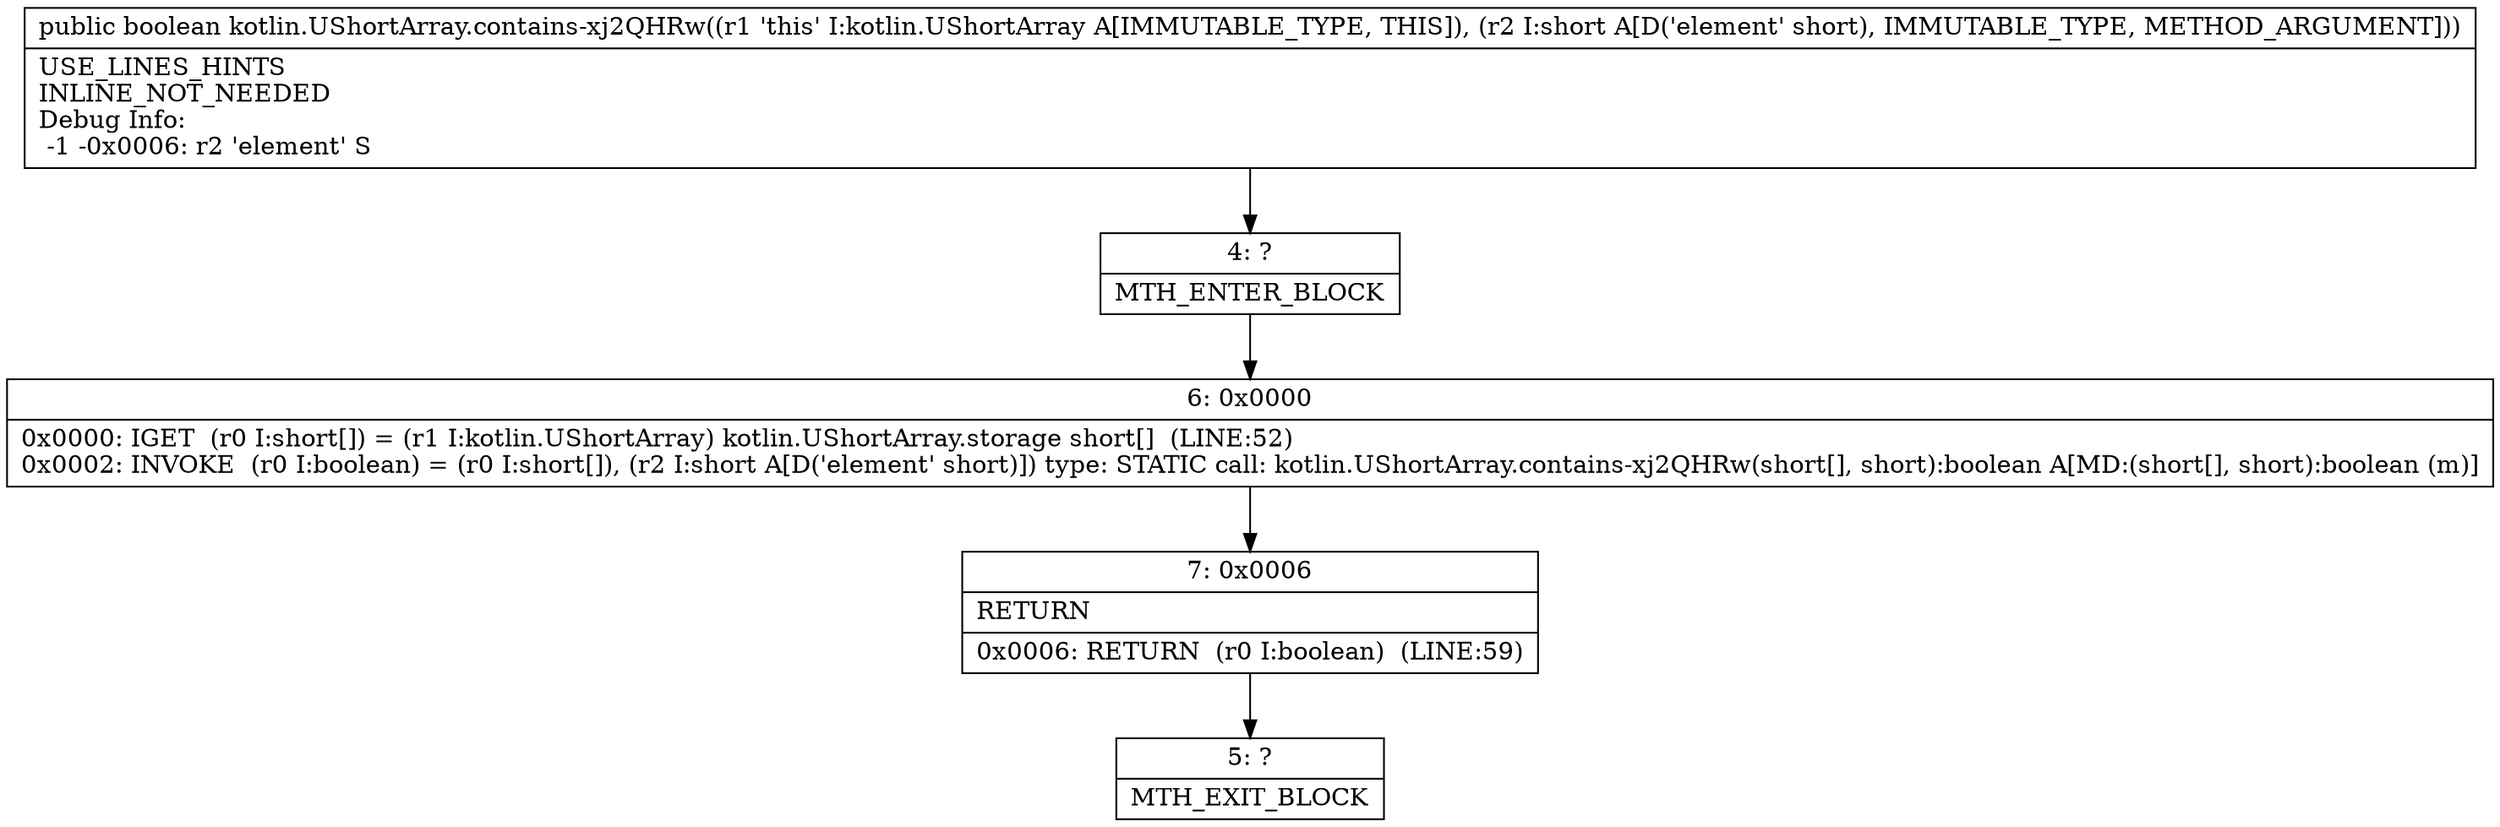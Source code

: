 digraph "CFG forkotlin.UShortArray.contains\-xj2QHRw(S)Z" {
Node_4 [shape=record,label="{4\:\ ?|MTH_ENTER_BLOCK\l}"];
Node_6 [shape=record,label="{6\:\ 0x0000|0x0000: IGET  (r0 I:short[]) = (r1 I:kotlin.UShortArray) kotlin.UShortArray.storage short[]  (LINE:52)\l0x0002: INVOKE  (r0 I:boolean) = (r0 I:short[]), (r2 I:short A[D('element' short)]) type: STATIC call: kotlin.UShortArray.contains\-xj2QHRw(short[], short):boolean A[MD:(short[], short):boolean (m)]\l}"];
Node_7 [shape=record,label="{7\:\ 0x0006|RETURN\l|0x0006: RETURN  (r0 I:boolean)  (LINE:59)\l}"];
Node_5 [shape=record,label="{5\:\ ?|MTH_EXIT_BLOCK\l}"];
MethodNode[shape=record,label="{public boolean kotlin.UShortArray.contains\-xj2QHRw((r1 'this' I:kotlin.UShortArray A[IMMUTABLE_TYPE, THIS]), (r2 I:short A[D('element' short), IMMUTABLE_TYPE, METHOD_ARGUMENT]))  | USE_LINES_HINTS\lINLINE_NOT_NEEDED\lDebug Info:\l  \-1 \-0x0006: r2 'element' S\l}"];
MethodNode -> Node_4;Node_4 -> Node_6;
Node_6 -> Node_7;
Node_7 -> Node_5;
}

